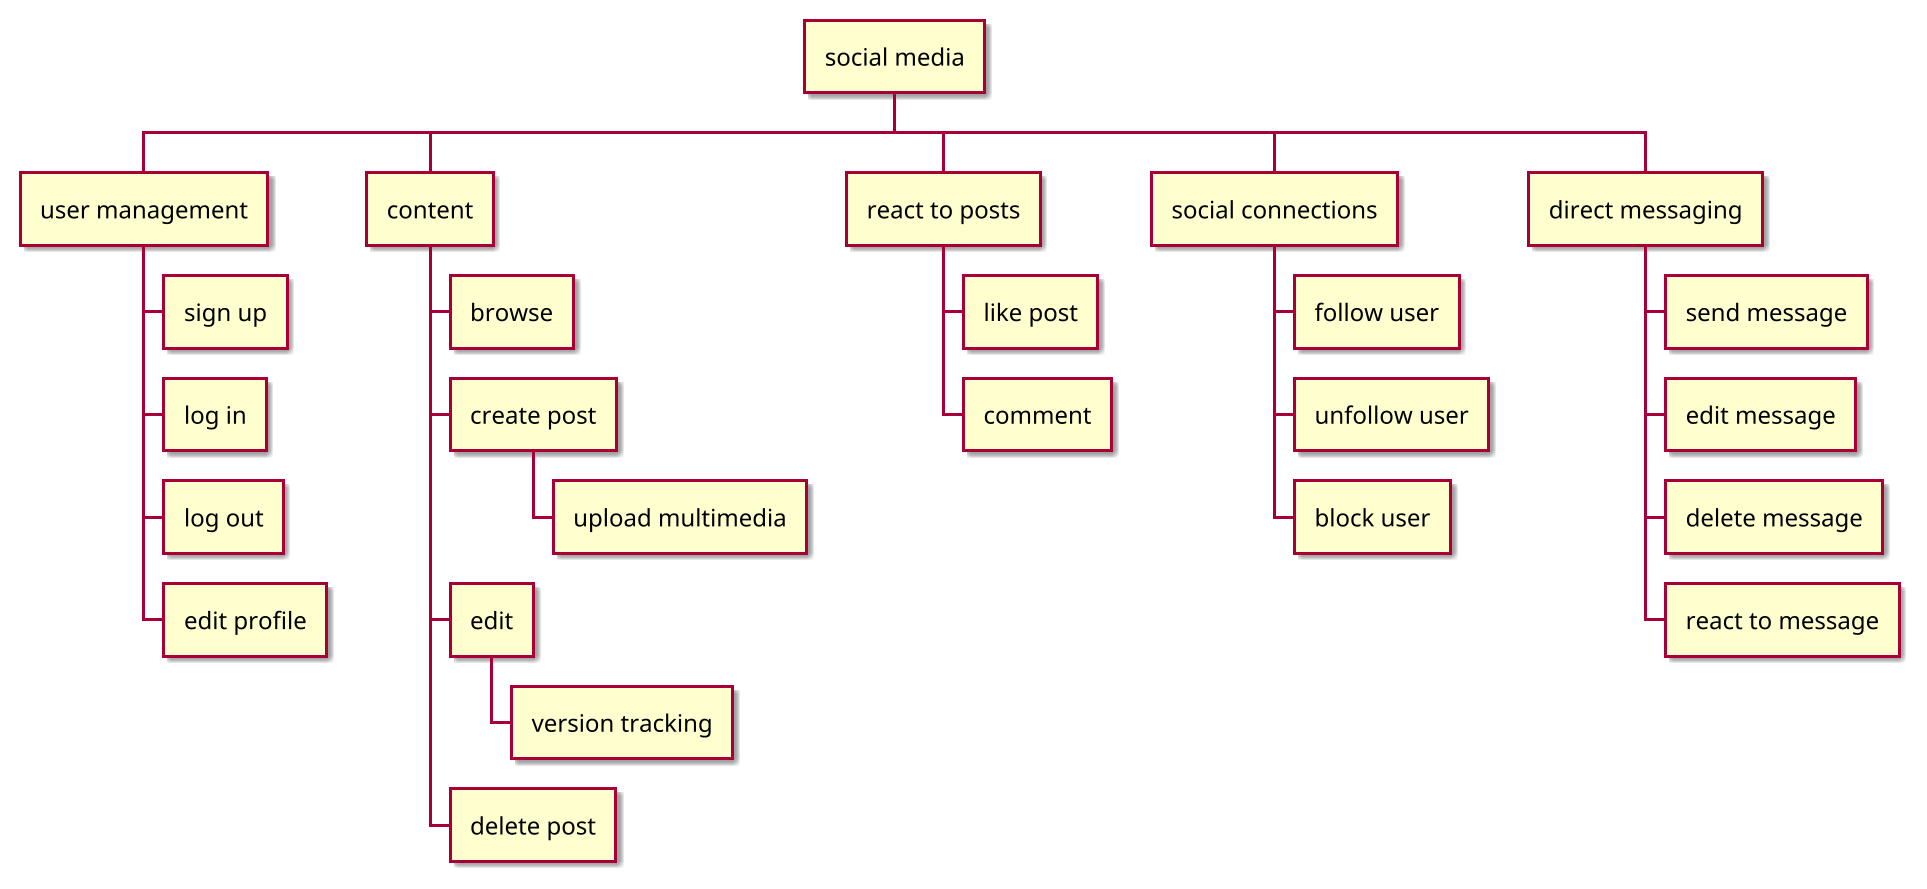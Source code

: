 @startwbs
scale 2
skin rose

+ social media
++ user management
+++ sign up
+++ log in
+++ log out
+++ edit profile
++ content
+++ browse
+++ create post
++++ upload multimedia
+++ edit
++++ version tracking
+++ delete post
++ react to posts
+++ like post
+++ comment
++ social connections
+++ follow user
+++ unfollow user
+++ block user
++ direct messaging
+++ send message
+++ edit message
+++ delete message
+++ react to message
@endwbs
